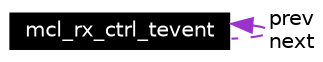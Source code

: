 digraph G
{
  edge [fontname="Helvetica",fontsize=10,labelfontname="Helvetica",labelfontsize=10];
  node [fontname="Helvetica",fontsize=10,shape=record];
  Node124 [label="mcl_rx_ctrl_tevent",height=0.2,width=0.4,color="white", fillcolor="black", style="filled" fontcolor="white"];
  Node124 -> Node124 [dir=back,color="darkorchid3",fontsize=10,style="dashed",label="prev\nnext",fontname="Helvetica"];
}
